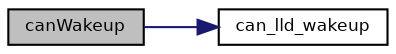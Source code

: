 digraph "canWakeup"
{
  bgcolor="transparent";
  edge [fontname="Helvetica",fontsize="8",labelfontname="Helvetica",labelfontsize="8"];
  node [fontname="Helvetica",fontsize="8",shape=record];
  rankdir="LR";
  Node64 [label="canWakeup",height=0.2,width=0.4,color="black", fillcolor="grey75", style="filled", fontcolor="black"];
  Node64 -> Node65 [color="midnightblue",fontsize="8",style="solid",fontname="Helvetica"];
  Node65 [label="can_lld_wakeup",height=0.2,width=0.4,color="black",URL="$group___c_a_n.html#ga7a5e18d180ae064548783e6ac18903ba",tooltip="Enforces leaving the sleep mode. "];
}
